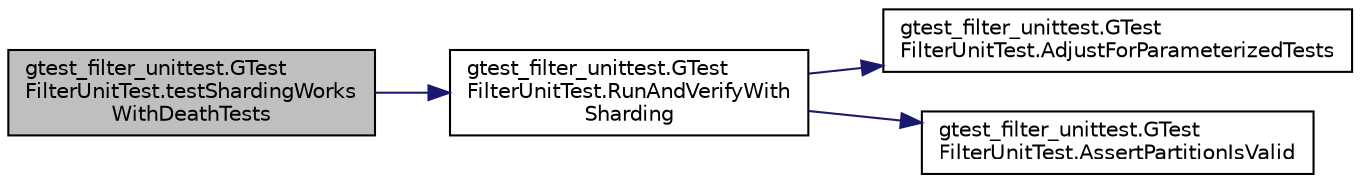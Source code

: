 digraph "gtest_filter_unittest.GTestFilterUnitTest.testShardingWorksWithDeathTests"
{
  edge [fontname="Helvetica",fontsize="10",labelfontname="Helvetica",labelfontsize="10"];
  node [fontname="Helvetica",fontsize="10",shape=record];
  rankdir="LR";
  Node81 [label="gtest_filter_unittest.GTest\lFilterUnitTest.testShardingWorks\lWithDeathTests",height=0.2,width=0.4,color="black", fillcolor="grey75", style="filled", fontcolor="black"];
  Node81 -> Node82 [color="midnightblue",fontsize="10",style="solid"];
  Node82 [label="gtest_filter_unittest.GTest\lFilterUnitTest.RunAndVerifyWith\lSharding",height=0.2,width=0.4,color="black", fillcolor="white", style="filled",URL="$classgtest__filter__unittest_1_1GTestFilterUnitTest.html#a2022ed99e18a6e5afd1023b9dd19d6e0"];
  Node82 -> Node83 [color="midnightblue",fontsize="10",style="solid"];
  Node83 [label="gtest_filter_unittest.GTest\lFilterUnitTest.AdjustForParameterizedTests",height=0.2,width=0.4,color="black", fillcolor="white", style="filled",URL="$classgtest__filter__unittest_1_1GTestFilterUnitTest.html#a11c48bf404bca6806b14a1a71d169ace"];
  Node82 -> Node84 [color="midnightblue",fontsize="10",style="solid"];
  Node84 [label="gtest_filter_unittest.GTest\lFilterUnitTest.AssertPartitionIsValid",height=0.2,width=0.4,color="black", fillcolor="white", style="filled",URL="$classgtest__filter__unittest_1_1GTestFilterUnitTest.html#a87656eac0cf4136252eef43da0121381"];
}
